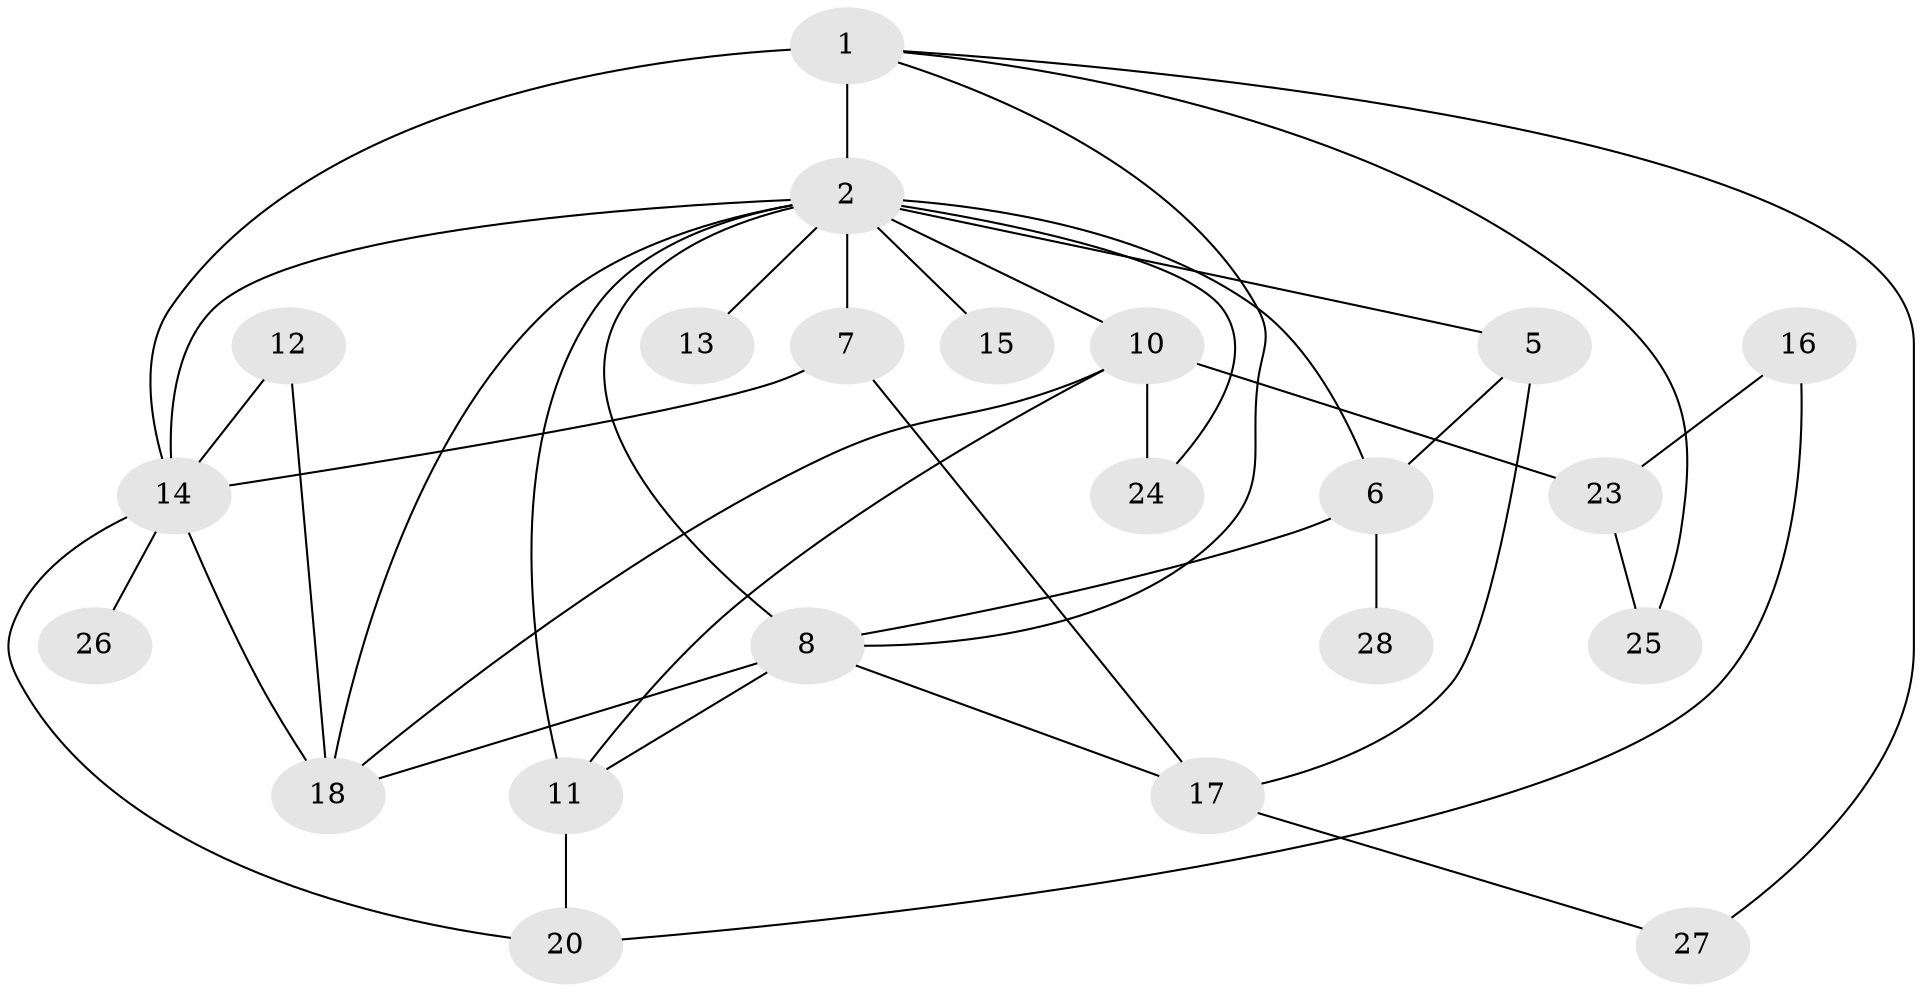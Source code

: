 // original degree distribution, {1: 0.24074074074074073, 3: 0.21296296296296297, 0: 0.09259259259259259, 2: 0.2037037037037037, 4: 0.1111111111111111, 7: 0.009259259259259259, 5: 0.09259259259259259, 6: 0.027777777777777776, 8: 0.009259259259259259}
// Generated by graph-tools (version 1.1) at 2025/47/03/04/25 22:47:55]
// undirected, 22 vertices, 39 edges
graph export_dot {
  node [color=gray90,style=filled];
  1;
  2;
  5;
  6;
  7;
  8;
  10;
  11;
  12;
  13;
  14;
  15;
  16;
  17;
  18;
  20;
  23;
  24;
  25;
  26;
  27;
  28;
  1 -- 2 [weight=5.0];
  1 -- 8 [weight=1.0];
  1 -- 14 [weight=1.0];
  1 -- 25 [weight=1.0];
  1 -- 27 [weight=1.0];
  2 -- 5 [weight=1.0];
  2 -- 6 [weight=2.0];
  2 -- 7 [weight=1.0];
  2 -- 8 [weight=1.0];
  2 -- 10 [weight=2.0];
  2 -- 11 [weight=2.0];
  2 -- 13 [weight=4.0];
  2 -- 14 [weight=3.0];
  2 -- 15 [weight=1.0];
  2 -- 18 [weight=1.0];
  2 -- 24 [weight=3.0];
  5 -- 6 [weight=1.0];
  5 -- 17 [weight=1.0];
  6 -- 8 [weight=1.0];
  6 -- 28 [weight=1.0];
  7 -- 14 [weight=1.0];
  7 -- 17 [weight=1.0];
  8 -- 11 [weight=1.0];
  8 -- 17 [weight=1.0];
  8 -- 18 [weight=1.0];
  10 -- 11 [weight=1.0];
  10 -- 18 [weight=1.0];
  10 -- 23 [weight=1.0];
  10 -- 24 [weight=2.0];
  11 -- 20 [weight=1.0];
  12 -- 14 [weight=1.0];
  12 -- 18 [weight=1.0];
  14 -- 18 [weight=2.0];
  14 -- 20 [weight=1.0];
  14 -- 26 [weight=1.0];
  16 -- 20 [weight=1.0];
  16 -- 23 [weight=1.0];
  17 -- 27 [weight=1.0];
  23 -- 25 [weight=1.0];
}
